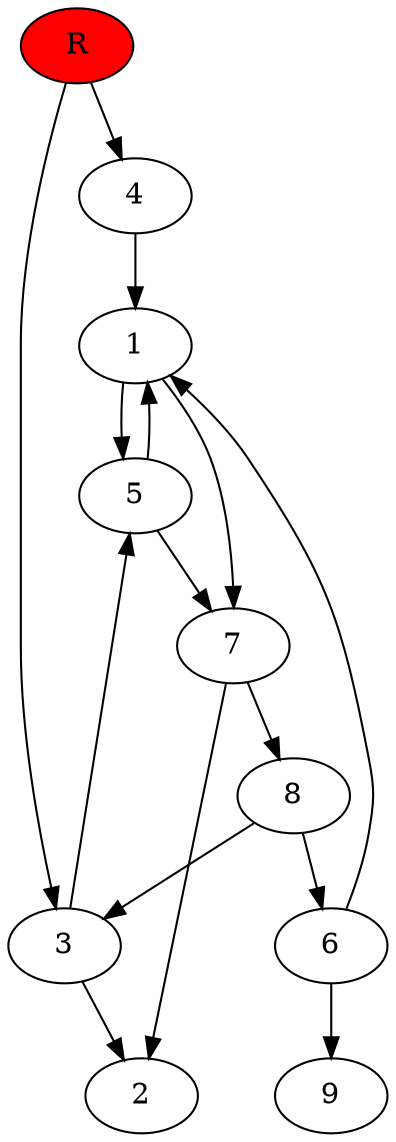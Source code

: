 digraph prb35308 {
	1
	2
	3
	4
	5
	6
	7
	8
	R [fillcolor="#ff0000" style=filled]
	1 -> 5
	1 -> 7
	3 -> 2
	3 -> 5
	4 -> 1
	5 -> 1
	5 -> 7
	6 -> 1
	6 -> 9
	7 -> 2
	7 -> 8
	8 -> 3
	8 -> 6
	R -> 3
	R -> 4
}
